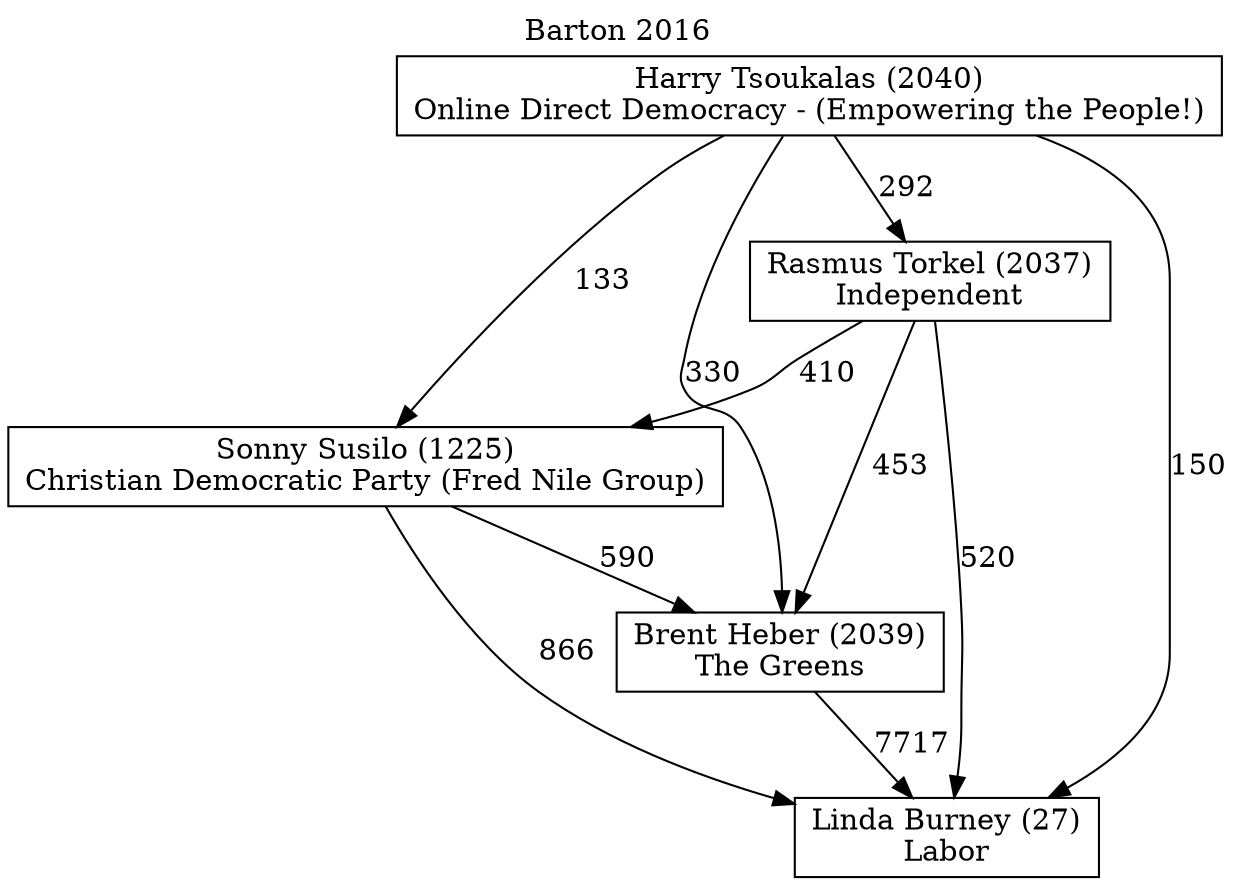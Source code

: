 // House preference flow
digraph "Linda Burney (27)_Barton_2016" {
	graph [label="Barton 2016" labelloc=t mclimit=10]
	node [shape=box]
	"Sonny Susilo (1225)" [label="Sonny Susilo (1225)
Christian Democratic Party (Fred Nile Group)"]
	"Rasmus Torkel (2037)" [label="Rasmus Torkel (2037)
Independent"]
	"Linda Burney (27)" [label="Linda Burney (27)
Labor"]
	"Harry Tsoukalas (2040)" [label="Harry Tsoukalas (2040)
Online Direct Democracy - (Empowering the People!)"]
	"Brent Heber (2039)" [label="Brent Heber (2039)
The Greens"]
	"Sonny Susilo (1225)" -> "Linda Burney (27)" [label=866]
	"Harry Tsoukalas (2040)" -> "Linda Burney (27)" [label=150]
	"Brent Heber (2039)" -> "Linda Burney (27)" [label=7717]
	"Rasmus Torkel (2037)" -> "Sonny Susilo (1225)" [label=410]
	"Harry Tsoukalas (2040)" -> "Rasmus Torkel (2037)" [label=292]
	"Sonny Susilo (1225)" -> "Brent Heber (2039)" [label=590]
	"Harry Tsoukalas (2040)" -> "Brent Heber (2039)" [label=330]
	"Rasmus Torkel (2037)" -> "Brent Heber (2039)" [label=453]
	"Harry Tsoukalas (2040)" -> "Sonny Susilo (1225)" [label=133]
	"Rasmus Torkel (2037)" -> "Linda Burney (27)" [label=520]
}
